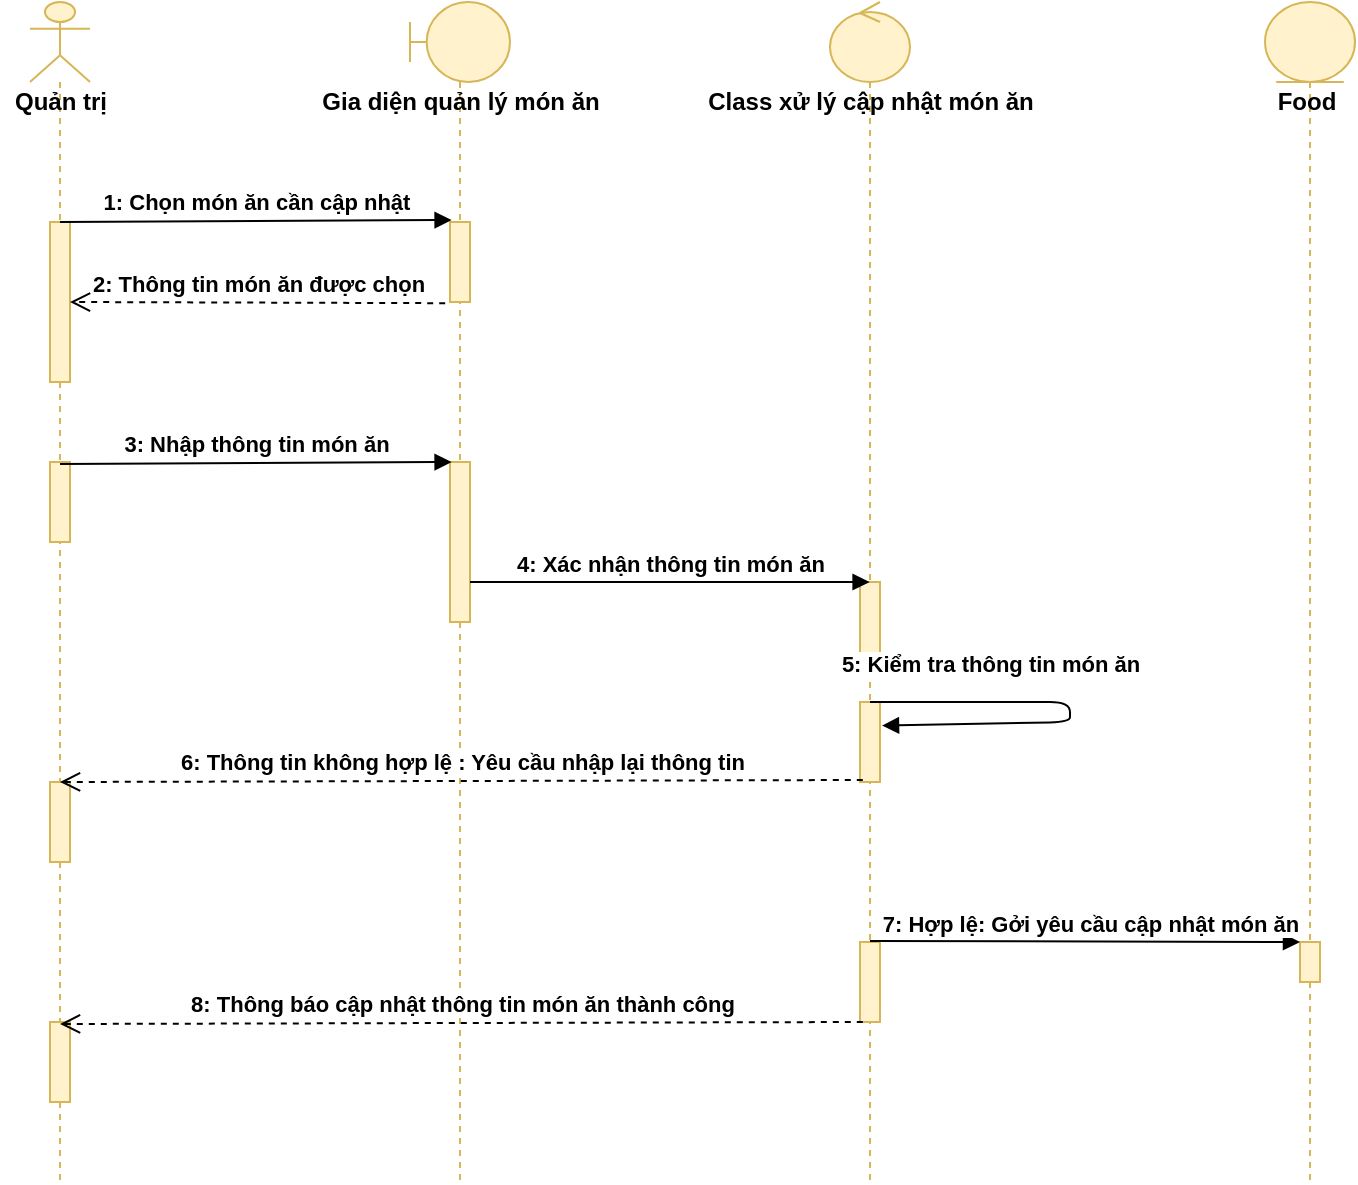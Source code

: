 <mxfile version="12.3.8" type="google" pages="1"><diagram id="mrm8QZtB0DOxfA-teJo4" name="Page-1"><mxGraphModel dx="1038" dy="531" grid="1" gridSize="10" guides="1" tooltips="1" connect="1" arrows="1" fold="1" page="1" pageScale="1" pageWidth="850" pageHeight="1100" math="0" shadow="0"><root><mxCell id="0"/><mxCell id="1" parent="0"/><mxCell id="rrOTtPeLNYtMnH9wnDOS-1" value="" style="shape=umlLifeline;participant=umlActor;perimeter=lifelinePerimeter;whiteSpace=wrap;html=1;container=1;collapsible=0;recursiveResize=0;verticalAlign=top;spacingTop=36;labelBackgroundColor=#ffffff;outlineConnect=0;fillColor=#fff2cc;strokeColor=#d6b656;" vertex="1" parent="1"><mxGeometry x="120" y="50" width="30" height="590" as="geometry"/></mxCell><mxCell id="rrOTtPeLNYtMnH9wnDOS-9" value="" style="html=1;points=[];perimeter=orthogonalPerimeter;fillColor=#fff2cc;strokeColor=#d6b656;" vertex="1" parent="rrOTtPeLNYtMnH9wnDOS-1"><mxGeometry x="10" y="110" width="10" height="80" as="geometry"/></mxCell><mxCell id="rrOTtPeLNYtMnH9wnDOS-13" value="" style="html=1;points=[];perimeter=orthogonalPerimeter;fillColor=#fff2cc;strokeColor=#d6b656;" vertex="1" parent="rrOTtPeLNYtMnH9wnDOS-1"><mxGeometry x="10" y="230" width="10" height="40" as="geometry"/></mxCell><mxCell id="rrOTtPeLNYtMnH9wnDOS-20" value="" style="html=1;points=[];perimeter=orthogonalPerimeter;fillColor=#fff2cc;strokeColor=#d6b656;" vertex="1" parent="rrOTtPeLNYtMnH9wnDOS-1"><mxGeometry x="10" y="390" width="10" height="40" as="geometry"/></mxCell><mxCell id="rrOTtPeLNYtMnH9wnDOS-27" value="" style="html=1;points=[];perimeter=orthogonalPerimeter;fillColor=#fff2cc;strokeColor=#d6b656;" vertex="1" parent="rrOTtPeLNYtMnH9wnDOS-1"><mxGeometry x="10" y="510" width="10" height="40" as="geometry"/></mxCell><mxCell id="rrOTtPeLNYtMnH9wnDOS-2" value="&lt;b&gt;Quản trị&lt;/b&gt;" style="text;html=1;align=center;verticalAlign=middle;resizable=0;points=[];;autosize=1;" vertex="1" parent="1"><mxGeometry x="105" y="90" width="60" height="20" as="geometry"/></mxCell><mxCell id="rrOTtPeLNYtMnH9wnDOS-3" value="" style="shape=umlLifeline;participant=umlBoundary;perimeter=lifelinePerimeter;whiteSpace=wrap;html=1;container=1;collapsible=0;recursiveResize=0;verticalAlign=top;spacingTop=36;labelBackgroundColor=#ffffff;outlineConnect=0;fillColor=#fff2cc;strokeColor=#d6b656;" vertex="1" parent="1"><mxGeometry x="310" y="50" width="50" height="590" as="geometry"/></mxCell><mxCell id="rrOTtPeLNYtMnH9wnDOS-10" value="" style="html=1;points=[];perimeter=orthogonalPerimeter;fillColor=#fff2cc;strokeColor=#d6b656;" vertex="1" parent="rrOTtPeLNYtMnH9wnDOS-3"><mxGeometry x="20" y="110" width="10" height="40" as="geometry"/></mxCell><mxCell id="rrOTtPeLNYtMnH9wnDOS-14" value="" style="html=1;points=[];perimeter=orthogonalPerimeter;fillColor=#fff2cc;strokeColor=#d6b656;" vertex="1" parent="rrOTtPeLNYtMnH9wnDOS-3"><mxGeometry x="20" y="230" width="10" height="80" as="geometry"/></mxCell><mxCell id="rrOTtPeLNYtMnH9wnDOS-4" value="&lt;b&gt;Gia diện quản lý món ăn&lt;/b&gt;" style="text;html=1;align=center;verticalAlign=middle;resizable=0;points=[];;autosize=1;" vertex="1" parent="1"><mxGeometry x="260" y="90" width="150" height="20" as="geometry"/></mxCell><mxCell id="rrOTtPeLNYtMnH9wnDOS-5" value="" style="shape=umlLifeline;participant=umlControl;perimeter=lifelinePerimeter;whiteSpace=wrap;html=1;container=1;collapsible=0;recursiveResize=0;verticalAlign=top;spacingTop=36;labelBackgroundColor=#ffffff;outlineConnect=0;fillColor=#fff2cc;strokeColor=#d6b656;" vertex="1" parent="1"><mxGeometry x="520" y="50" width="40" height="590" as="geometry"/></mxCell><mxCell id="rrOTtPeLNYtMnH9wnDOS-16" value="" style="html=1;points=[];perimeter=orthogonalPerimeter;fillColor=#fff2cc;strokeColor=#d6b656;" vertex="1" parent="rrOTtPeLNYtMnH9wnDOS-5"><mxGeometry x="15" y="290" width="10" height="40" as="geometry"/></mxCell><mxCell id="rrOTtPeLNYtMnH9wnDOS-18" value="" style="html=1;points=[];perimeter=orthogonalPerimeter;fillColor=#fff2cc;strokeColor=#d6b656;" vertex="1" parent="rrOTtPeLNYtMnH9wnDOS-5"><mxGeometry x="15" y="350" width="10" height="40" as="geometry"/></mxCell><mxCell id="rrOTtPeLNYtMnH9wnDOS-22" value="" style="html=1;points=[];perimeter=orthogonalPerimeter;fillColor=#fff2cc;strokeColor=#d6b656;" vertex="1" parent="rrOTtPeLNYtMnH9wnDOS-5"><mxGeometry x="15" y="470" width="10" height="40" as="geometry"/></mxCell><mxCell id="rrOTtPeLNYtMnH9wnDOS-6" value="&lt;b&gt;Class xử lý cập nhật món ăn&lt;/b&gt;" style="text;html=1;align=center;verticalAlign=middle;resizable=0;points=[];;autosize=1;" vertex="1" parent="1"><mxGeometry x="450" y="90" width="180" height="20" as="geometry"/></mxCell><mxCell id="rrOTtPeLNYtMnH9wnDOS-7" value="" style="shape=umlLifeline;participant=umlEntity;perimeter=lifelinePerimeter;whiteSpace=wrap;html=1;container=1;collapsible=0;recursiveResize=0;verticalAlign=top;spacingTop=36;labelBackgroundColor=#ffffff;outlineConnect=0;fillColor=#fff2cc;strokeColor=#d6b656;" vertex="1" parent="1"><mxGeometry x="737.5" y="50" width="45" height="590" as="geometry"/></mxCell><mxCell id="rrOTtPeLNYtMnH9wnDOS-8" value="&lt;b&gt;Food&lt;/b&gt;" style="text;html=1;align=center;verticalAlign=middle;resizable=0;points=[];;autosize=1;" vertex="1" parent="rrOTtPeLNYtMnH9wnDOS-7"><mxGeometry x="-5" y="40" width="50" height="20" as="geometry"/></mxCell><mxCell id="rrOTtPeLNYtMnH9wnDOS-23" value="" style="html=1;points=[];perimeter=orthogonalPerimeter;fillColor=#fff2cc;strokeColor=#d6b656;" vertex="1" parent="rrOTtPeLNYtMnH9wnDOS-7"><mxGeometry x="17.5" y="470" width="10" height="20" as="geometry"/></mxCell><mxCell id="rrOTtPeLNYtMnH9wnDOS-11" value="1: Chọn món ăn cần cập nhật" style="html=1;verticalAlign=bottom;endArrow=block;entryX=0.08;entryY=-0.025;entryDx=0;entryDy=0;entryPerimeter=0;fontStyle=1" edge="1" parent="1" target="rrOTtPeLNYtMnH9wnDOS-10"><mxGeometry width="80" relative="1" as="geometry"><mxPoint x="135" y="160" as="sourcePoint"/><mxPoint x="215" y="160" as="targetPoint"/></mxGeometry></mxCell><mxCell id="rrOTtPeLNYtMnH9wnDOS-12" value="2: Thông tin món ăn được chọn" style="html=1;verticalAlign=bottom;endArrow=open;dashed=1;endSize=8;fontStyle=1;exitX=-0.24;exitY=1.015;exitDx=0;exitDy=0;exitPerimeter=0;" edge="1" parent="1" source="rrOTtPeLNYtMnH9wnDOS-10"><mxGeometry relative="1" as="geometry"><mxPoint x="220" y="200" as="sourcePoint"/><mxPoint x="140" y="200" as="targetPoint"/></mxGeometry></mxCell><mxCell id="rrOTtPeLNYtMnH9wnDOS-15" value="3: Nhập thông tin món ăn" style="html=1;verticalAlign=bottom;endArrow=block;entryX=0.08;entryY=-0.025;entryDx=0;entryDy=0;entryPerimeter=0;fontStyle=1" edge="1" parent="1"><mxGeometry width="80" relative="1" as="geometry"><mxPoint x="135" y="281" as="sourcePoint"/><mxPoint x="330.8" y="280" as="targetPoint"/></mxGeometry></mxCell><mxCell id="rrOTtPeLNYtMnH9wnDOS-17" value="4: Xác nhận thông tin món ăn" style="html=1;verticalAlign=bottom;endArrow=block;entryX=0.08;entryY=-0.025;entryDx=0;entryDy=0;entryPerimeter=0;fontStyle=1" edge="1" parent="1" source="rrOTtPeLNYtMnH9wnDOS-14"><mxGeometry width="80" relative="1" as="geometry"><mxPoint x="344" y="341" as="sourcePoint"/><mxPoint x="539.8" y="340" as="targetPoint"/></mxGeometry></mxCell><mxCell id="rrOTtPeLNYtMnH9wnDOS-19" value="5: Kiểm tra thông tin món ăn" style="html=1;verticalAlign=bottom;endArrow=block;fontStyle=1;entryX=1.1;entryY=0.295;entryDx=0;entryDy=0;entryPerimeter=0;" edge="1" parent="1" target="rrOTtPeLNYtMnH9wnDOS-18"><mxGeometry x="-0.412" y="10" width="80" relative="1" as="geometry"><mxPoint x="540" y="400" as="sourcePoint"/><mxPoint x="560" y="460" as="targetPoint"/><Array as="points"><mxPoint x="640" y="400"/><mxPoint x="640" y="410"/></Array><mxPoint as="offset"/></mxGeometry></mxCell><mxCell id="rrOTtPeLNYtMnH9wnDOS-21" value="6: Thông tin không hợp lệ : Yêu cầu nhập lại thông tin" style="html=1;verticalAlign=bottom;endArrow=open;dashed=1;endSize=8;fontStyle=1;exitX=0.14;exitY=0.975;exitDx=0;exitDy=0;exitPerimeter=0;" edge="1" parent="1" source="rrOTtPeLNYtMnH9wnDOS-18"><mxGeometry relative="1" as="geometry"><mxPoint x="322.6" y="440.6" as="sourcePoint"/><mxPoint x="135" y="440" as="targetPoint"/></mxGeometry></mxCell><mxCell id="rrOTtPeLNYtMnH9wnDOS-26" value="7: Hợp lệ: Gởi yêu cầu cập nhật món ăn" style="html=1;verticalAlign=bottom;endArrow=block;fontStyle=1" edge="1" parent="1" target="rrOTtPeLNYtMnH9wnDOS-23"><mxGeometry x="0.023" width="80" relative="1" as="geometry"><mxPoint x="540" y="519.5" as="sourcePoint"/><mxPoint x="730" y="520" as="targetPoint"/><mxPoint as="offset"/></mxGeometry></mxCell><mxCell id="rrOTtPeLNYtMnH9wnDOS-28" value="8: Thông báo cập nhật thông tin món ăn thành công" style="html=1;verticalAlign=bottom;endArrow=open;dashed=1;endSize=8;fontStyle=1;exitX=0.14;exitY=0.975;exitDx=0;exitDy=0;exitPerimeter=0;" edge="1" parent="1"><mxGeometry relative="1" as="geometry"><mxPoint x="536.4" y="560" as="sourcePoint"/><mxPoint x="135" y="561" as="targetPoint"/></mxGeometry></mxCell></root></mxGraphModel></diagram></mxfile>